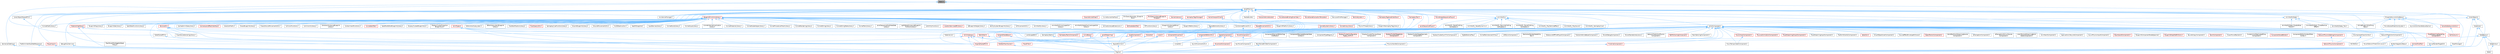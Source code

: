 digraph "Stack.h"
{
 // INTERACTIVE_SVG=YES
 // LATEX_PDF_SIZE
  bgcolor="transparent";
  edge [fontname=Helvetica,fontsize=10,labelfontname=Helvetica,labelfontsize=10];
  node [fontname=Helvetica,fontsize=10,shape=box,height=0.2,width=0.4];
  Node1 [id="Node000001",label="Stack.h",height=0.2,width=0.4,color="gray40", fillcolor="grey60", style="filled", fontcolor="black",tooltip=" "];
  Node1 -> Node2 [id="edge1_Node000001_Node000002",dir="back",color="steelblue1",style="solid",tooltip=" "];
  Node2 [id="Node000002",label="CoreUObject.h",height=0.2,width=0.4,color="grey40", fillcolor="white", style="filled",URL="$d0/ded/CoreUObject_8h.html",tooltip=" "];
  Node2 -> Node3 [id="edge2_Node000002_Node000003",dir="back",color="steelblue1",style="solid",tooltip=" "];
  Node3 [id="Node000003",label="Engine.h",height=0.2,width=0.4,color="grey40", fillcolor="white", style="filled",URL="$d1/d34/Public_2Engine_8h.html",tooltip=" "];
  Node2 -> Node4 [id="edge3_Node000002_Node000004",dir="back",color="steelblue1",style="solid",tooltip=" "];
  Node4 [id="Node000004",label="EngineMinimal.h",height=0.2,width=0.4,color="grey40", fillcolor="white", style="filled",URL="$d0/d2c/EngineMinimal_8h.html",tooltip=" "];
  Node4 -> Node3 [id="edge4_Node000004_Node000003",dir="back",color="steelblue1",style="solid",tooltip=" "];
  Node2 -> Node5 [id="edge5_Node000002_Node000005",dir="back",color="steelblue1",style="solid",tooltip=" "];
  Node5 [id="Node000005",label="SlateBasics.h",height=0.2,width=0.4,color="grey40", fillcolor="white", style="filled",URL="$da/d2f/SlateBasics_8h.html",tooltip=" "];
  Node5 -> Node3 [id="edge6_Node000005_Node000003",dir="back",color="steelblue1",style="solid",tooltip=" "];
  Node5 -> Node6 [id="edge7_Node000005_Node000006",dir="back",color="steelblue1",style="solid",tooltip=" "];
  Node6 [id="Node000006",label="Slate.h",height=0.2,width=0.4,color="grey40", fillcolor="white", style="filled",URL="$d2/dc0/Slate_8h.html",tooltip=" "];
  Node5 -> Node7 [id="edge8_Node000005_Node000007",dir="back",color="steelblue1",style="solid",tooltip=" "];
  Node7 [id="Node000007",label="SlateExtras.h",height=0.2,width=0.4,color="grey40", fillcolor="white", style="filled",URL="$d8/dec/SlateExtras_8h.html",tooltip=" "];
  Node7 -> Node6 [id="edge9_Node000007_Node000006",dir="back",color="steelblue1",style="solid",tooltip=" "];
  Node5 -> Node8 [id="edge10_Node000005_Node000008",dir="back",color="steelblue1",style="solid",tooltip=" "];
  Node8 [id="Node000008",label="UnrealEd.h",height=0.2,width=0.4,color="grey40", fillcolor="white", style="filled",URL="$d2/d5f/UnrealEd_8h.html",tooltip=" "];
  Node2 -> Node9 [id="edge11_Node000002_Node000009",dir="back",color="steelblue1",style="solid",tooltip=" "];
  Node9 [id="Node000009",label="SlateCore.h",height=0.2,width=0.4,color="grey40", fillcolor="white", style="filled",URL="$dc/d03/SlateCore_8h.html",tooltip=" "];
  Node9 -> Node3 [id="edge12_Node000009_Node000003",dir="back",color="steelblue1",style="solid",tooltip=" "];
  Node9 -> Node5 [id="edge13_Node000009_Node000005",dir="back",color="steelblue1",style="solid",tooltip=" "];
  Node1 -> Node10 [id="edge14_Node000001_Node000010",dir="back",color="steelblue1",style="solid",tooltip=" "];
  Node10 [id="Node000010",label="CoreUObjectSharedPCH.h",height=0.2,width=0.4,color="grey40", fillcolor="white", style="filled",URL="$de/d2f/CoreUObjectSharedPCH_8h.html",tooltip=" "];
  Node10 -> Node11 [id="edge15_Node000010_Node000011",dir="back",color="steelblue1",style="solid",tooltip=" "];
  Node11 [id="Node000011",label="SlateSharedPCH.h",height=0.2,width=0.4,color="grey40", fillcolor="white", style="filled",URL="$d1/dfc/SlateSharedPCH_8h.html",tooltip=" "];
  Node11 -> Node12 [id="edge16_Node000011_Node000012",dir="back",color="steelblue1",style="solid",tooltip=" "];
  Node12 [id="Node000012",label="EngineSharedPCH.h",height=0.2,width=0.4,color="red", fillcolor="#FFF0F0", style="filled",URL="$dc/dbb/EngineSharedPCH_8h.html",tooltip=" "];
  Node1 -> Node14 [id="edge17_Node000001_Node000014",dir="back",color="steelblue1",style="solid",tooltip=" "];
  Node14 [id="Node000014",label="KismetMathLibrary.h",height=0.2,width=0.4,color="grey40", fillcolor="white", style="filled",URL="$d9/d07/KismetMathLibrary_8h.html",tooltip=" "];
  Node1 -> Node15 [id="edge18_Node000001_Node000015",dir="back",color="steelblue1",style="solid",tooltip=" "];
  Node15 [id="Node000015",label="ScriptMacros.h",height=0.2,width=0.4,color="grey40", fillcolor="white", style="filled",URL="$d9/d99/ScriptMacros_8h.html",tooltip=" "];
  Node15 -> Node16 [id="edge19_Node000015_Node000016",dir="back",color="steelblue1",style="solid",tooltip=" "];
  Node16 [id="Node000016",label="ActorComponent.h",height=0.2,width=0.4,color="grey40", fillcolor="white", style="filled",URL="$da/db1/ActorComponent_8h.html",tooltip=" "];
  Node16 -> Node17 [id="edge20_Node000016_Node000017",dir="back",color="steelblue1",style="solid",tooltip=" "];
  Node17 [id="Node000017",label="AIPerceptionComponent.h",height=0.2,width=0.4,color="grey40", fillcolor="white", style="filled",URL="$d6/d0a/AIPerceptionComponent_8h.html",tooltip=" "];
  Node16 -> Node18 [id="edge21_Node000016_Node000018",dir="back",color="steelblue1",style="solid",tooltip=" "];
  Node18 [id="Node000018",label="AIPerceptionStimuliSource\lComponent.h",height=0.2,width=0.4,color="grey40", fillcolor="white", style="filled",URL="$df/da3/AIPerceptionStimuliSourceComponent_8h.html",tooltip=" "];
  Node16 -> Node19 [id="edge22_Node000016_Node000019",dir="back",color="steelblue1",style="solid",tooltip=" "];
  Node19 [id="Node000019",label="ActorTextureStreamingBuild\lDataComponent.h",height=0.2,width=0.4,color="grey40", fillcolor="white", style="filled",URL="$d2/d6d/ActorTextureStreamingBuildDataComponent_8h.html",tooltip=" "];
  Node16 -> Node20 [id="edge23_Node000016_Node000020",dir="back",color="steelblue1",style="solid",tooltip=" "];
  Node20 [id="Node000020",label="AnimNextComponent.h",height=0.2,width=0.4,color="grey40", fillcolor="white", style="filled",URL="$d2/d67/AnimNextComponent_8h.html",tooltip=" "];
  Node16 -> Node21 [id="edge24_Node000016_Node000021",dir="back",color="steelblue1",style="solid",tooltip=" "];
  Node21 [id="Node000021",label="ApplicationLifecycleComponent.h",height=0.2,width=0.4,color="grey40", fillcolor="white", style="filled",URL="$de/db6/ApplicationLifecycleComponent_8h.html",tooltip=" "];
  Node16 -> Node22 [id="edge25_Node000016_Node000022",dir="back",color="steelblue1",style="solid",tooltip=" "];
  Node22 [id="Node000022",label="AsyncPhysicsInputComponent.h",height=0.2,width=0.4,color="grey40", fillcolor="white", style="filled",URL="$da/d20/AsyncPhysicsInputComponent_8h.html",tooltip=" "];
  Node16 -> Node23 [id="edge26_Node000016_Node000023",dir="back",color="steelblue1",style="solid",tooltip=" "];
  Node23 [id="Node000023",label="BlackboardComponent.h",height=0.2,width=0.4,color="red", fillcolor="#FFF0F0", style="filled",URL="$d9/d2d/BlackboardComponent_8h.html",tooltip=" "];
  Node16 -> Node49 [id="edge27_Node000016_Node000049",dir="back",color="steelblue1",style="solid",tooltip=" "];
  Node49 [id="Node000049",label="BlueprintComponentNodeSpawner.h",height=0.2,width=0.4,color="grey40", fillcolor="white", style="filled",URL="$d2/d98/BlueprintComponentNodeSpawner_8h.html",tooltip=" "];
  Node16 -> Node50 [id="edge28_Node000016_Node000050",dir="back",color="steelblue1",style="solid",tooltip=" "];
  Node50 [id="Node000050",label="BlueprintGraphDefinitions.h",height=0.2,width=0.4,color="red", fillcolor="#FFF0F0", style="filled",URL="$d7/d5e/BlueprintGraphDefinitions_8h.html",tooltip=" "];
  Node16 -> Node52 [id="edge29_Node000016_Node000052",dir="back",color="steelblue1",style="solid",tooltip=" "];
  Node52 [id="Node000052",label="BoundsCopyComponent.h",height=0.2,width=0.4,color="grey40", fillcolor="white", style="filled",URL="$d2/d10/BoundsCopyComponent_8h.html",tooltip=" "];
  Node16 -> Node53 [id="edge30_Node000016_Node000053",dir="back",color="steelblue1",style="solid",tooltip=" "];
  Node53 [id="Node000053",label="BrainComponent.h",height=0.2,width=0.4,color="red", fillcolor="#FFF0F0", style="filled",URL="$d6/dc0/BrainComponent_8h.html",tooltip=" "];
  Node16 -> Node82 [id="edge31_Node000016_Node000082",dir="back",color="steelblue1",style="solid",tooltip=" "];
  Node82 [id="Node000082",label="ChaosMoverBackend.h",height=0.2,width=0.4,color="grey40", fillcolor="white", style="filled",URL="$de/d0f/ChaosMoverBackend_8h.html",tooltip=" "];
  Node16 -> Node83 [id="edge32_Node000016_Node000083",dir="back",color="steelblue1",style="solid",tooltip=" "];
  Node83 [id="Node000083",label="Character.h",height=0.2,width=0.4,color="red", fillcolor="#FFF0F0", style="filled",URL="$db/dc7/Character_8h.html",tooltip=" "];
  Node83 -> Node4 [id="edge33_Node000083_Node000004",dir="back",color="steelblue1",style="solid",tooltip=" "];
  Node16 -> Node86 [id="edge34_Node000016_Node000086",dir="back",color="steelblue1",style="solid",tooltip=" "];
  Node86 [id="Node000086",label="ClusterUnionReplicatedProxy\lComponent.h",height=0.2,width=0.4,color="grey40", fillcolor="white", style="filled",URL="$da/d2c/ClusterUnionReplicatedProxyComponent_8h.html",tooltip=" "];
  Node16 -> Node87 [id="edge35_Node000016_Node000087",dir="back",color="steelblue1",style="solid",tooltip=" "];
  Node87 [id="Node000087",label="ComponentAssetBroker.h",height=0.2,width=0.4,color="red", fillcolor="#FFF0F0", style="filled",URL="$da/ddd/ComponentAssetBroker_8h.html",tooltip=" "];
  Node16 -> Node89 [id="edge36_Node000016_Node000089",dir="back",color="steelblue1",style="solid",tooltip=" "];
  Node89 [id="Node000089",label="ComponentEditorContextMenu\lContex.h",height=0.2,width=0.4,color="grey40", fillcolor="white", style="filled",URL="$db/d71/ComponentEditorContextMenuContex_8h.html",tooltip=" "];
  Node16 -> Node90 [id="edge37_Node000016_Node000090",dir="back",color="steelblue1",style="solid",tooltip=" "];
  Node90 [id="Node000090",label="ComponentEditorUtils.h",height=0.2,width=0.4,color="red", fillcolor="#FFF0F0", style="filled",URL="$d0/d4b/ComponentEditorUtils_8h.html",tooltip=" "];
  Node90 -> Node8 [id="edge38_Node000090_Node000008",dir="back",color="steelblue1",style="solid",tooltip=" "];
  Node16 -> Node92 [id="edge39_Node000016_Node000092",dir="back",color="steelblue1",style="solid",tooltip=" "];
  Node92 [id="Node000092",label="ComponentElementEditorCopy\lAndPaste.h",height=0.2,width=0.4,color="grey40", fillcolor="white", style="filled",URL="$da/d37/ComponentElementEditorCopyAndPaste_8h.html",tooltip=" "];
  Node16 -> Node93 [id="edge40_Node000016_Node000093",dir="back",color="steelblue1",style="solid",tooltip=" "];
  Node93 [id="Node000093",label="ComponentRecreateRenderState\lContext.h",height=0.2,width=0.4,color="grey40", fillcolor="white", style="filled",URL="$de/dd0/ComponentRecreateRenderStateContext_8h.html",tooltip=" "];
  Node16 -> Node94 [id="edge41_Node000016_Node000094",dir="back",color="steelblue1",style="solid",tooltip=" "];
  Node94 [id="Node000094",label="ComponentTypeRegistry.h",height=0.2,width=0.4,color="grey40", fillcolor="white", style="filled",URL="$dd/d81/ComponentTypeRegistry_8h.html",tooltip=" "];
  Node16 -> Node95 [id="edge42_Node000016_Node000095",dir="back",color="steelblue1",style="solid",tooltip=" "];
  Node95 [id="Node000095",label="ComponentVisualizer.h",height=0.2,width=0.4,color="red", fillcolor="#FFF0F0", style="filled",URL="$d3/d9b/ComponentVisualizer_8h.html",tooltip=" "];
  Node95 -> Node8 [id="edge43_Node000095_Node000008",dir="back",color="steelblue1",style="solid",tooltip=" "];
  Node16 -> Node99 [id="edge44_Node000016_Node000099",dir="back",color="steelblue1",style="solid",tooltip=" "];
  Node99 [id="Node000099",label="DisplayClusterConfiguration\lTypes_ICVFX.h",height=0.2,width=0.4,color="red", fillcolor="#FFF0F0", style="filled",URL="$d3/dc4/DisplayClusterConfigurationTypes__ICVFX_8h.html",tooltip=" "];
  Node16 -> Node112 [id="edge45_Node000016_Node000112",dir="back",color="steelblue1",style="solid",tooltip=" "];
  Node112 [id="Node000112",label="DisplayClusterPreviewShare\lComponent.h",height=0.2,width=0.4,color="grey40", fillcolor="white", style="filled",URL="$d0/d2c/DisplayClusterPreviewShareComponent_8h.html",tooltip=" "];
  Node16 -> Node113 [id="edge46_Node000016_Node000113",dir="back",color="steelblue1",style="solid",tooltip=" "];
  Node113 [id="Node000113",label="DisplayClusterStageActor\lComponent.h",height=0.2,width=0.4,color="red", fillcolor="#FFF0F0", style="filled",URL="$d6/d98/DisplayClusterStageActorComponent_8h.html",tooltip=" "];
  Node16 -> Node116 [id="edge47_Node000016_Node000116",dir="back",color="steelblue1",style="solid",tooltip=" "];
  Node116 [id="Node000116",label="DisplayClusterStageGeometry\lComponent.h",height=0.2,width=0.4,color="grey40", fillcolor="white", style="filled",URL="$d2/df3/DisplayClusterStageGeometryComponent_8h.html",tooltip=" "];
  Node16 -> Node117 [id="edge48_Node000016_Node000117",dir="back",color="steelblue1",style="solid",tooltip=" "];
  Node117 [id="Node000117",label="DisplayClusterSyncTickComponent.h",height=0.2,width=0.4,color="grey40", fillcolor="white", style="filled",URL="$d5/d00/DisplayClusterSyncTickComponent_8h.html",tooltip=" "];
  Node16 -> Node118 [id="edge49_Node000016_Node000118",dir="back",color="steelblue1",style="solid",tooltip=" "];
  Node118 [id="Node000118",label="DlgReferenceTree.h",height=0.2,width=0.4,color="grey40", fillcolor="white", style="filled",URL="$db/dd3/DlgReferenceTree_8h.html",tooltip=" "];
  Node16 -> Node4 [id="edge50_Node000016_Node000004",dir="back",color="steelblue1",style="solid",tooltip=" "];
  Node16 -> Node12 [id="edge51_Node000016_Node000012",dir="back",color="steelblue1",style="solid",tooltip=" "];
  Node16 -> Node119 [id="edge52_Node000016_Node000119",dir="back",color="steelblue1",style="solid",tooltip=" "];
  Node119 [id="Node000119",label="GameplayTasksComponent.h",height=0.2,width=0.4,color="red", fillcolor="#FFF0F0", style="filled",URL="$d6/d36/GameplayTasksComponent_8h.html",tooltip=" "];
  Node16 -> Node121 [id="edge53_Node000016_Node000121",dir="back",color="steelblue1",style="solid",tooltip=" "];
  Node121 [id="Node000121",label="InputComponent.h",height=0.2,width=0.4,color="red", fillcolor="#FFF0F0", style="filled",URL="$d4/de7/InputComponent_8h.html",tooltip=" "];
  Node121 -> Node4 [id="edge54_Node000121_Node000004",dir="back",color="steelblue1",style="solid",tooltip=" "];
  Node121 -> Node12 [id="edge55_Node000121_Node000012",dir="back",color="steelblue1",style="solid",tooltip=" "];
  Node16 -> Node125 [id="edge56_Node000016_Node000125",dir="back",color="steelblue1",style="solid",tooltip=" "];
  Node125 [id="Node000125",label="KismetReinstanceUtilities.h",height=0.2,width=0.4,color="grey40", fillcolor="white", style="filled",URL="$d4/dae/KismetReinstanceUtilities_8h.html",tooltip=" "];
  Node16 -> Node126 [id="edge57_Node000016_Node000126",dir="back",color="steelblue1",style="solid",tooltip=" "];
  Node126 [id="Node000126",label="LODSyncComponent.h",height=0.2,width=0.4,color="grey40", fillcolor="white", style="filled",URL="$d0/dbf/LODSyncComponent_8h.html",tooltip=" "];
  Node16 -> Node127 [id="edge58_Node000016_Node000127",dir="back",color="steelblue1",style="solid",tooltip=" "];
  Node127 [id="Node000127",label="LandscapeEdit.h",height=0.2,width=0.4,color="grey40", fillcolor="white", style="filled",URL="$df/d61/LandscapeEdit_8h.html",tooltip=" "];
  Node16 -> Node128 [id="edge59_Node000016_Node000128",dir="back",color="steelblue1",style="solid",tooltip=" "];
  Node128 [id="Node000128",label="Level.h",height=0.2,width=0.4,color="red", fillcolor="#FFF0F0", style="filled",URL="$d9/da2/Level_8h.html",tooltip=" "];
  Node128 -> Node3 [id="edge60_Node000128_Node000003",dir="back",color="steelblue1",style="solid",tooltip=" "];
  Node128 -> Node12 [id="edge61_Node000128_Node000012",dir="back",color="steelblue1",style="solid",tooltip=" "];
  Node16 -> Node382 [id="edge62_Node000016_Node000382",dir="back",color="steelblue1",style="solid",tooltip=" "];
  Node382 [id="Node000382",label="MarkActorRenderStateDirty\lTask.h",height=0.2,width=0.4,color="grey40", fillcolor="white", style="filled",URL="$d0/d61/MarkActorRenderStateDirtyTask_8h.html",tooltip=" "];
  Node16 -> Node383 [id="edge63_Node000016_Node000383",dir="back",color="steelblue1",style="solid",tooltip=" "];
  Node383 [id="Node000383",label="MaterialList.h",height=0.2,width=0.4,color="grey40", fillcolor="white", style="filled",URL="$df/d0c/MaterialList_8h.html",tooltip=" "];
  Node16 -> Node384 [id="edge64_Node000016_Node000384",dir="back",color="steelblue1",style="solid",tooltip=" "];
  Node384 [id="Node000384",label="MetasoundOfflinePlayerComponent.h",height=0.2,width=0.4,color="grey40", fillcolor="white", style="filled",URL="$d8/d8f/MetasoundOfflinePlayerComponent_8h.html",tooltip=" "];
  Node16 -> Node385 [id="edge65_Node000016_Node000385",dir="back",color="steelblue1",style="solid",tooltip=" "];
  Node385 [id="Node000385",label="ModularVehicleBaseComponent.h",height=0.2,width=0.4,color="grey40", fillcolor="white", style="filled",URL="$d3/dc7/ModularVehicleBaseComponent_8h.html",tooltip=" "];
  Node16 -> Node386 [id="edge66_Node000016_Node000386",dir="back",color="steelblue1",style="solid",tooltip=" "];
  Node386 [id="Node000386",label="MovementComponent.h",height=0.2,width=0.4,color="red", fillcolor="#FFF0F0", style="filled",URL="$dd/dc8/MovementComponent_8h.html",tooltip=" "];
  Node386 -> Node3 [id="edge67_Node000386_Node000003",dir="back",color="steelblue1",style="solid",tooltip=" "];
  Node16 -> Node413 [id="edge68_Node000016_Node000413",dir="back",color="steelblue1",style="solid",tooltip=" "];
  Node413 [id="Node000413",label="MoverComponent.h",height=0.2,width=0.4,color="red", fillcolor="#FFF0F0", style="filled",URL="$dc/d95/MoverComponent_8h.html",tooltip=" "];
  Node413 -> Node418 [id="edge69_Node000413_Node000418",dir="back",color="steelblue1",style="solid",tooltip=" "];
  Node418 [id="Node000418",label="NavMoverComponent.h",height=0.2,width=0.4,color="grey40", fillcolor="white", style="filled",URL="$df/dbc/NavMoverComponent_8h.html",tooltip=" "];
  Node16 -> Node421 [id="edge70_Node000016_Node000421",dir="back",color="steelblue1",style="solid",tooltip=" "];
  Node421 [id="Node000421",label="MoverDebugComponent.h",height=0.2,width=0.4,color="grey40", fillcolor="white", style="filled",URL="$d8/d6c/MoverDebugComponent_8h.html",tooltip=" "];
  Node16 -> Node422 [id="edge71_Node000016_Node000422",dir="back",color="steelblue1",style="solid",tooltip=" "];
  Node422 [id="Node000422",label="MoverNetworkPredictionLiaison.h",height=0.2,width=0.4,color="grey40", fillcolor="white", style="filled",URL="$d3/da4/MoverNetworkPredictionLiaison_8h.html",tooltip=" "];
  Node16 -> Node423 [id="edge72_Node000016_Node000423",dir="back",color="steelblue1",style="solid",tooltip=" "];
  Node423 [id="Node000423",label="MoverStandaloneLiaison.h",height=0.2,width=0.4,color="grey40", fillcolor="white", style="filled",URL="$dd/d84/MoverStandaloneLiaison_8h.html",tooltip=" "];
  Node16 -> Node424 [id="edge73_Node000016_Node000424",dir="back",color="steelblue1",style="solid",tooltip=" "];
  Node424 [id="Node000424",label="MusicClockComponent.h",height=0.2,width=0.4,color="red", fillcolor="#FFF0F0", style="filled",URL="$dc/dd9/MusicClockComponent_8h.html",tooltip=" "];
  Node424 -> Node426 [id="edge74_Node000424_Node000426",dir="back",color="steelblue1",style="solid",tooltip=" "];
  Node426 [id="Node000426",label="MusicTempometerComponent.h",height=0.2,width=0.4,color="grey40", fillcolor="white", style="filled",URL="$d9/ddf/MusicTempometerComponent_8h.html",tooltip=" "];
  Node16 -> Node426 [id="edge75_Node000016_Node000426",dir="back",color="steelblue1",style="solid",tooltip=" "];
  Node16 -> Node418 [id="edge76_Node000016_Node000418",dir="back",color="steelblue1",style="solid",tooltip=" "];
  Node16 -> Node401 [id="edge77_Node000016_Node000401",dir="back",color="steelblue1",style="solid",tooltip=" "];
  Node401 [id="Node000401",label="NetworkPhysicsComponent.h",height=0.2,width=0.4,color="red", fillcolor="#FFF0F0", style="filled",URL="$d5/dcb/NetworkPhysicsComponent_8h.html",tooltip=" "];
  Node16 -> Node427 [id="edge78_Node000016_Node000427",dir="back",color="steelblue1",style="solid",tooltip=" "];
  Node427 [id="Node000427",label="NetworkPhysicsSettingsComponent.h",height=0.2,width=0.4,color="red", fillcolor="#FFF0F0", style="filled",URL="$dc/dea/NetworkPhysicsSettingsComponent_8h.html",tooltip=" "];
  Node427 -> Node401 [id="edge79_Node000427_Node000401",dir="back",color="steelblue1",style="solid",tooltip=" "];
  Node16 -> Node429 [id="edge80_Node000016_Node000429",dir="back",color="steelblue1",style="solid",tooltip=" "];
  Node429 [id="Node000429",label="NetworkPredictionComponent.h",height=0.2,width=0.4,color="grey40", fillcolor="white", style="filled",URL="$d9/d97/NetworkPredictionComponent_8h.html",tooltip=" "];
  Node429 -> Node422 [id="edge81_Node000429_Node000422",dir="back",color="steelblue1",style="solid",tooltip=" "];
  Node16 -> Node430 [id="edge82_Node000016_Node000430",dir="back",color="steelblue1",style="solid",tooltip=" "];
  Node430 [id="Node000430",label="NetworkPredictionPhysics\lComponent.h",height=0.2,width=0.4,color="grey40", fillcolor="white", style="filled",URL="$d1/d6b/NetworkPredictionPhysicsComponent_8h.html",tooltip=" "];
  Node16 -> Node389 [id="edge83_Node000016_Node000389",dir="back",color="steelblue1",style="solid",tooltip=" "];
  Node389 [id="Node000389",label="PathFollowingComponent.h",height=0.2,width=0.4,color="red", fillcolor="#FFF0F0", style="filled",URL="$d5/d0b/PathFollowingComponent_8h.html",tooltip=" "];
  Node16 -> Node431 [id="edge84_Node000016_Node000431",dir="back",color="steelblue1",style="solid",tooltip=" "];
  Node431 [id="Node000431",label="PawnNoiseEmitterComponent.h",height=0.2,width=0.4,color="grey40", fillcolor="white", style="filled",URL="$de/d71/PawnNoiseEmitterComponent_8h.html",tooltip=" "];
  Node431 -> Node3 [id="edge85_Node000431_Node000003",dir="back",color="steelblue1",style="solid",tooltip=" "];
  Node16 -> Node432 [id="edge86_Node000016_Node000432",dir="back",color="steelblue1",style="solid",tooltip=" "];
  Node432 [id="Node000432",label="PawnSensingComponent.h",height=0.2,width=0.4,color="grey40", fillcolor="white", style="filled",URL="$d0/d30/PawnSensingComponent_8h.html",tooltip=" "];
  Node16 -> Node433 [id="edge87_Node000016_Node000433",dir="back",color="steelblue1",style="solid",tooltip=" "];
  Node433 [id="Node000433",label="PhysicalAnimationComponent.h",height=0.2,width=0.4,color="red", fillcolor="#FFF0F0", style="filled",URL="$de/d7f/PhysicalAnimationComponent_8h.html",tooltip=" "];
  Node16 -> Node435 [id="edge88_Node000016_Node000435",dir="back",color="steelblue1",style="solid",tooltip=" "];
  Node435 [id="Node000435",label="PhysicsHandleComponent.h",height=0.2,width=0.4,color="grey40", fillcolor="white", style="filled",URL="$d5/dd0/PhysicsHandleComponent_8h.html",tooltip=" "];
  Node435 -> Node3 [id="edge89_Node000435_Node000003",dir="back",color="steelblue1",style="solid",tooltip=" "];
  Node16 -> Node436 [id="edge90_Node000016_Node000436",dir="back",color="steelblue1",style="solid",tooltip=" "];
  Node436 [id="Node000436",label="PixelStreaming2InputComponent.h",height=0.2,width=0.4,color="red", fillcolor="#FFF0F0", style="filled",URL="$da/dda/PixelStreaming2InputComponent_8h.html",tooltip=" "];
  Node16 -> Node438 [id="edge91_Node000016_Node000438",dir="back",color="steelblue1",style="solid",tooltip=" "];
  Node438 [id="Node000438",label="PixelStreamingInputComponent.h",height=0.2,width=0.4,color="grey40", fillcolor="white", style="filled",URL="$d5/d26/PixelStreamingInputComponent_8h.html",tooltip=" "];
  Node16 -> Node439 [id="edge92_Node000016_Node000439",dir="back",color="steelblue1",style="solid",tooltip=" "];
  Node439 [id="Node000439",label="PixelStreamingSignalling\lComponent.h",height=0.2,width=0.4,color="red", fillcolor="#FFF0F0", style="filled",URL="$df/d48/PixelStreamingSignallingComponent_8h.html",tooltip=" "];
  Node16 -> Node441 [id="edge93_Node000016_Node000441",dir="back",color="steelblue1",style="solid",tooltip=" "];
  Node441 [id="Node000441",label="PlatformEventsComponent.h",height=0.2,width=0.4,color="grey40", fillcolor="white", style="filled",URL="$d7/db9/PlatformEventsComponent_8h.html",tooltip=" "];
  Node16 -> Node442 [id="edge94_Node000016_Node000442",dir="back",color="steelblue1",style="solid",tooltip=" "];
  Node442 [id="Node000442",label="SComponentClassCombo.h",height=0.2,width=0.4,color="grey40", fillcolor="white", style="filled",URL="$dc/df2/SComponentClassCombo_8h.html",tooltip=" "];
  Node442 -> Node311 [id="edge95_Node000442_Node000311",dir="back",color="steelblue1",style="solid",tooltip=" "];
  Node311 [id="Node000311",label="SSCSEditor.h",height=0.2,width=0.4,color="grey40", fillcolor="white", style="filled",URL="$d0/d2e/SSCSEditor_8h.html",tooltip=" "];
  Node16 -> Node311 [id="edge96_Node000016_Node000311",dir="back",color="steelblue1",style="solid",tooltip=" "];
  Node16 -> Node443 [id="edge97_Node000016_Node000443",dir="back",color="steelblue1",style="solid",tooltip=" "];
  Node443 [id="Node000443",label="SceneComponent.h",height=0.2,width=0.4,color="red", fillcolor="#FFF0F0", style="filled",URL="$dd/de8/SceneComponent_8h.html",tooltip=" "];
  Node443 -> Node444 [id="edge98_Node000443_Node000444",dir="back",color="steelblue1",style="solid",tooltip=" "];
  Node444 [id="Node000444",label="AsyncMovementUtils.h",height=0.2,width=0.4,color="grey40", fillcolor="white", style="filled",URL="$d4/d3a/AsyncMovementUtils_8h.html",tooltip=" "];
  Node443 -> Node4 [id="edge99_Node000443_Node000004",dir="back",color="steelblue1",style="solid",tooltip=" "];
  Node443 -> Node12 [id="edge100_Node000443_Node000012",dir="back",color="steelblue1",style="solid",tooltip=" "];
  Node443 -> Node386 [id="edge101_Node000443_Node000386",dir="back",color="steelblue1",style="solid",tooltip=" "];
  Node443 -> Node311 [id="edge102_Node000443_Node000311",dir="back",color="steelblue1",style="solid",tooltip=" "];
  Node16 -> Node1881 [id="edge103_Node000016_Node001881",dir="back",color="steelblue1",style="solid",tooltip=" "];
  Node1881 [id="Node001881",label="Selection.h",height=0.2,width=0.4,color="red", fillcolor="#FFF0F0", style="filled",URL="$d9/d60/Editor_2UnrealEd_2Public_2Selection_8h.html",tooltip=" "];
  Node16 -> Node1886 [id="edge104_Node000016_Node001886",dir="back",color="steelblue1",style="solid",tooltip=" "];
  Node1886 [id="Node001886",label="SmartObjectUserComponent.h",height=0.2,width=0.4,color="grey40", fillcolor="white", style="filled",URL="$d5/d23/SmartObjectUserComponent_8h.html",tooltip=" "];
  Node16 -> Node1887 [id="edge105_Node000016_Node001887",dir="back",color="steelblue1",style="solid",tooltip=" "];
  Node1887 [id="Node001887",label="SourceEffectEnvelopeFollower.h",height=0.2,width=0.4,color="grey40", fillcolor="white", style="filled",URL="$d9/d77/SourceEffectEnvelopeFollower_8h.html",tooltip=" "];
  Node16 -> Node1888 [id="edge106_Node000016_Node001888",dir="back",color="steelblue1",style="solid",tooltip=" "];
  Node1888 [id="Node001888",label="TimelineComponent.h",height=0.2,width=0.4,color="red", fillcolor="#FFF0F0", style="filled",URL="$d8/d17/TimelineComponent_8h.html",tooltip=" "];
  Node1888 -> Node3 [id="edge107_Node001888_Node000003",dir="back",color="steelblue1",style="solid",tooltip=" "];
  Node16 -> Node792 [id="edge108_Node000016_Node000792",dir="back",color="steelblue1",style="solid",tooltip=" "];
  Node792 [id="Node000792",label="TraceFilter.h",height=0.2,width=0.4,color="red", fillcolor="#FFF0F0", style="filled",URL="$de/dc1/TraceFilter_8h.html",tooltip=" "];
  Node16 -> Node1890 [id="edge109_Node000016_Node001890",dir="back",color="steelblue1",style="solid",tooltip=" "];
  Node1890 [id="Node001890",label="WaterTerrainComponent.h",height=0.2,width=0.4,color="red", fillcolor="#FFF0F0", style="filled",URL="$d2/dd6/WaterTerrainComponent_8h.html",tooltip=" "];
  Node16 -> Node1891 [id="edge110_Node000016_Node001891",dir="back",color="steelblue1",style="solid",tooltip=" "];
  Node1891 [id="Node001891",label="WorldPartitionStreamingSource\lComponent.h",height=0.2,width=0.4,color="grey40", fillcolor="white", style="filled",URL="$dd/d3c/WorldPartitionStreamingSourceComponent_8h.html",tooltip=" "];
  Node15 -> Node1892 [id="edge111_Node000015_Node001892",dir="back",color="steelblue1",style="solid",tooltip=" "];
  Node1892 [id="Node001892",label="AnimNotify.h",height=0.2,width=0.4,color="grey40", fillcolor="white", style="filled",URL="$d8/d9b/AnimNotify_8h.html",tooltip=" "];
  Node1892 -> Node1893 [id="edge112_Node001892_Node001893",dir="back",color="steelblue1",style="solid",tooltip=" "];
  Node1893 [id="Node001893",label="AnimInstance.h",height=0.2,width=0.4,color="red", fillcolor="#FFF0F0", style="filled",URL="$df/da0/AnimInstance_8h.html",tooltip=" "];
  Node1893 -> Node3 [id="edge113_Node001893_Node000003",dir="back",color="steelblue1",style="solid",tooltip=" "];
  Node1893 -> Node12 [id="edge114_Node001893_Node000012",dir="back",color="steelblue1",style="solid",tooltip=" "];
  Node1893 -> Node1901 [id="edge115_Node001893_Node001901",dir="back",color="steelblue1",style="solid",tooltip=" "];
  Node1901 [id="Node001901",label="PlayMoverMontageCallback\lProxy.h",height=0.2,width=0.4,color="grey40", fillcolor="white", style="filled",URL="$d5/d5a/PlayMoverMontageCallbackProxy_8h.html",tooltip=" "];
  Node1893 -> Node792 [id="edge116_Node001893_Node000792",dir="back",color="steelblue1",style="solid",tooltip=" "];
  Node1893 -> Node8 [id="edge117_Node001893_Node000008",dir="back",color="steelblue1",style="solid",tooltip=" "];
  Node1892 -> Node1023 [id="edge118_Node001892_Node001023",dir="back",color="steelblue1",style="solid",tooltip=" "];
  Node1023 [id="Node001023",label="AnimNotify_GameplayCue.h",height=0.2,width=0.4,color="grey40", fillcolor="white", style="filled",URL="$da/d48/AnimNotify__GameplayCue_8h.html",tooltip=" "];
  Node1892 -> Node1902 [id="edge119_Node001892_Node001902",dir="back",color="steelblue1",style="solid",tooltip=" "];
  Node1902 [id="Node001902",label="AnimNotify_PauseClothing\lSimulation.h",height=0.2,width=0.4,color="grey40", fillcolor="white", style="filled",URL="$db/dc5/AnimNotify__PauseClothingSimulation_8h.html",tooltip=" "];
  Node1892 -> Node1903 [id="edge120_Node001892_Node001903",dir="back",color="steelblue1",style="solid",tooltip=" "];
  Node1903 [id="Node001903",label="AnimNotify_PlayParticleEffect.h",height=0.2,width=0.4,color="grey40", fillcolor="white", style="filled",URL="$d8/d6e/AnimNotify__PlayParticleEffect_8h.html",tooltip=" "];
  Node1892 -> Node1904 [id="edge121_Node001892_Node001904",dir="back",color="steelblue1",style="solid",tooltip=" "];
  Node1904 [id="Node001904",label="AnimNotify_PlaySound.h",height=0.2,width=0.4,color="grey40", fillcolor="white", style="filled",URL="$de/dee/AnimNotify__PlaySound_8h.html",tooltip=" "];
  Node1892 -> Node1905 [id="edge122_Node001892_Node001905",dir="back",color="steelblue1",style="solid",tooltip=" "];
  Node1905 [id="Node001905",label="AnimNotify_ResetClothing\lSimulation.h",height=0.2,width=0.4,color="grey40", fillcolor="white", style="filled",URL="$d8/daa/AnimNotify__ResetClothingSimulation_8h.html",tooltip=" "];
  Node1892 -> Node1906 [id="edge123_Node001892_Node001906",dir="back",color="steelblue1",style="solid",tooltip=" "];
  Node1906 [id="Node001906",label="AnimNotify_ResetDynamics.h",height=0.2,width=0.4,color="grey40", fillcolor="white", style="filled",URL="$dd/da4/AnimNotify__ResetDynamics_8h.html",tooltip=" "];
  Node1892 -> Node1907 [id="edge124_Node001892_Node001907",dir="back",color="steelblue1",style="solid",tooltip=" "];
  Node1907 [id="Node001907",label="AnimNotify_ResumeClothing\lSimulation.h",height=0.2,width=0.4,color="grey40", fillcolor="white", style="filled",URL="$d4/def/AnimNotify__ResumeClothingSimulation_8h.html",tooltip=" "];
  Node15 -> Node1908 [id="edge125_Node000015_Node001908",dir="back",color="steelblue1",style="solid",tooltip=" "];
  Node1908 [id="Node001908",label="AnimNotifyState.h",height=0.2,width=0.4,color="grey40", fillcolor="white", style="filled",URL="$d1/db5/AnimNotifyState_8h.html",tooltip=" "];
  Node1908 -> Node1909 [id="edge126_Node001908_Node001909",dir="back",color="steelblue1",style="solid",tooltip=" "];
  Node1909 [id="Node001909",label="AnimNotifyState_DisableRoot\lMotion.h",height=0.2,width=0.4,color="grey40", fillcolor="white", style="filled",URL="$d2/d78/AnimNotifyState__DisableRootMotion_8h.html",tooltip=" "];
  Node1908 -> Node1910 [id="edge127_Node001908_Node001910",dir="back",color="steelblue1",style="solid",tooltip=" "];
  Node1910 [id="Node001910",label="AnimNotifyState_TimedParticle\lEffect.h",height=0.2,width=0.4,color="grey40", fillcolor="white", style="filled",URL="$d2/dd2/AnimNotifyState__TimedParticleEffect_8h.html",tooltip=" "];
  Node1908 -> Node1911 [id="edge128_Node001908_Node001911",dir="back",color="steelblue1",style="solid",tooltip=" "];
  Node1911 [id="Node001911",label="AnimNotifyState_Trail.h",height=0.2,width=0.4,color="grey40", fillcolor="white", style="filled",URL="$dd/d77/AnimNotifyState__Trail_8h.html",tooltip=" "];
  Node1908 -> Node1023 [id="edge129_Node001908_Node001023",dir="back",color="steelblue1",style="solid",tooltip=" "];
  Node15 -> Node1912 [id="edge130_Node000015_Node001912",dir="back",color="steelblue1",style="solid",tooltip=" "];
  Node1912 [id="Node001912",label="AvoidanceManager.h",height=0.2,width=0.4,color="grey40", fillcolor="white", style="filled",URL="$d8/de0/AvoidanceManager_8h.html",tooltip=" "];
  Node15 -> Node1913 [id="edge131_Node000015_Node001913",dir="back",color="steelblue1",style="solid",tooltip=" "];
  Node1913 [id="Node001913",label="BlueprintAsyncActionBase.h",height=0.2,width=0.4,color="grey40", fillcolor="white", style="filled",URL="$d6/dd0/BlueprintAsyncActionBase_8h.html",tooltip=" "];
  Node1913 -> Node1002 [id="edge132_Node001913_Node001002",dir="back",color="steelblue1",style="solid",tooltip=" "];
  Node1002 [id="Node001002",label="AbilityAsync.h",height=0.2,width=0.4,color="red", fillcolor="#FFF0F0", style="filled",URL="$d8/dce/AbilityAsync_8h.html",tooltip=" "];
  Node1913 -> Node1914 [id="edge133_Node001913_Node001914",dir="back",color="steelblue1",style="solid",tooltip=" "];
  Node1914 [id="Node001914",label="AsyncActionHandleSaveGame.h",height=0.2,width=0.4,color="grey40", fillcolor="white", style="filled",URL="$db/dd4/AsyncActionHandleSaveGame_8h.html",tooltip=" "];
  Node1913 -> Node1915 [id="edge134_Node001913_Node001915",dir="back",color="steelblue1",style="solid",tooltip=" "];
  Node1915 [id="Node001915",label="CancellableAsyncAction.h",height=0.2,width=0.4,color="red", fillcolor="#FFF0F0", style="filled",URL="$d6/d65/CancellableAsyncAction_8h.html",tooltip=" "];
  Node1915 -> Node1002 [id="edge135_Node001915_Node001002",dir="back",color="steelblue1",style="solid",tooltip=" "];
  Node1913 -> Node1850 [id="edge136_Node001913_Node001850",dir="back",color="steelblue1",style="solid",tooltip=" "];
  Node1850 [id="Node001850",label="MovieScenePredictionSystem.h",height=0.2,width=0.4,color="grey40", fillcolor="white", style="filled",URL="$dc/d7f/MovieScenePredictionSystem_8h.html",tooltip=" "];
  Node1913 -> Node1916 [id="edge137_Node001913_Node001916",dir="back",color="steelblue1",style="solid",tooltip=" "];
  Node1916 [id="Node001916",label="OnlineBlueprintCallProxy\lBase.h",height=0.2,width=0.4,color="grey40", fillcolor="white", style="filled",URL="$d0/d14/OnlineBlueprintCallProxyBase_8h.html",tooltip=" "];
  Node1913 -> Node439 [id="edge138_Node001913_Node000439",dir="back",color="steelblue1",style="solid",tooltip=" "];
  Node15 -> Node1917 [id="edge139_Node000015_Node001917",dir="back",color="steelblue1",style="solid",tooltip=" "];
  Node1917 [id="Node001917",label="BlueprintFunctionLibrary.h",height=0.2,width=0.4,color="red", fillcolor="#FFF0F0", style="filled",URL="$d3/d94/BlueprintFunctionLibrary_8h.html",tooltip=" "];
  Node1917 -> Node1246 [id="edge140_Node001917_Node001246",dir="back",color="steelblue1",style="solid",tooltip=" "];
  Node1246 [id="Node001246",label="AIBlueprintHelperLibrary.h",height=0.2,width=0.4,color="grey40", fillcolor="white", style="filled",URL="$dc/d00/AIBlueprintHelperLibrary_8h.html",tooltip=" "];
  Node1917 -> Node956 [id="edge141_Node001917_Node000956",dir="back",color="steelblue1",style="solid",tooltip=" "];
  Node956 [id="Node000956",label="AbilitySystemBlueprintLibrary.h",height=0.2,width=0.4,color="grey40", fillcolor="white", style="filled",URL="$d5/dd6/AbilitySystemBlueprintLibrary_8h.html",tooltip=" "];
  Node1917 -> Node1798 [id="edge142_Node001917_Node001798",dir="back",color="steelblue1",style="solid",tooltip=" "];
  Node1798 [id="Node001798",label="AirMovementUtils.h",height=0.2,width=0.4,color="grey40", fillcolor="white", style="filled",URL="$df/d55/AirMovementUtils_8h.html",tooltip=" "];
  Node1917 -> Node1918 [id="edge143_Node001917_Node001918",dir="back",color="steelblue1",style="solid",tooltip=" "];
  Node1918 [id="Node001918",label="AnimNotifyLibrary.h",height=0.2,width=0.4,color="grey40", fillcolor="white", style="filled",URL="$d0/d81/AnimNotifyLibrary_8h.html",tooltip=" "];
  Node1917 -> Node1919 [id="edge144_Node001917_Node001919",dir="back",color="steelblue1",style="solid",tooltip=" "];
  Node1919 [id="Node001919",label="AnimNotifyMirrorInspection\lLibrary.h",height=0.2,width=0.4,color="grey40", fillcolor="white", style="filled",URL="$df/ddd/AnimNotifyMirrorInspectionLibrary_8h.html",tooltip=" "];
  Node1917 -> Node1920 [id="edge145_Node001917_Node001920",dir="back",color="steelblue1",style="solid",tooltip=" "];
  Node1920 [id="Node001920",label="AnimNotifyStateMachineInspection\lLibrary.h",height=0.2,width=0.4,color="grey40", fillcolor="white", style="filled",URL="$de/de3/AnimNotifyStateMachineInspectionLibrary_8h.html",tooltip=" "];
  Node1917 -> Node1921 [id="edge146_Node001917_Node001921",dir="back",color="steelblue1",style="solid",tooltip=" "];
  Node1921 [id="Node001921",label="AnimTypes.h",height=0.2,width=0.4,color="red", fillcolor="#FFF0F0", style="filled",URL="$d5/d84/AnimTypes_8h.html",tooltip=" "];
  Node1921 -> Node1893 [id="edge147_Node001921_Node001893",dir="back",color="steelblue1",style="solid",tooltip=" "];
  Node1921 -> Node3 [id="edge148_Node001921_Node000003",dir="back",color="steelblue1",style="solid",tooltip=" "];
  Node1921 -> Node4 [id="edge149_Node001921_Node000004",dir="back",color="steelblue1",style="solid",tooltip=" "];
  Node1921 -> Node12 [id="edge150_Node001921_Node000012",dir="back",color="steelblue1",style="solid",tooltip=" "];
  Node1917 -> Node1972 [id="edge151_Node001917_Node001972",dir="back",color="steelblue1",style="solid",tooltip=" "];
  Node1972 [id="Node001972",label="AnimationAssetExtensions.h",height=0.2,width=0.4,color="grey40", fillcolor="white", style="filled",URL="$d4/d37/AnimationAssetExtensions_8h.html",tooltip=" "];
  Node1917 -> Node444 [id="edge152_Node001917_Node000444",dir="back",color="steelblue1",style="solid",tooltip=" "];
  Node1917 -> Node1974 [id="edge153_Node001917_Node001974",dir="back",color="steelblue1",style="solid",tooltip=" "];
  Node1974 [id="Node001974",label="AttributeIdentifier.h",height=0.2,width=0.4,color="red", fillcolor="#FFF0F0", style="filled",URL="$df/daa/AttributeIdentifier_8h.html",tooltip=" "];
  Node1917 -> Node2023 [id="edge154_Node001917_Node002023",dir="back",color="steelblue1",style="solid",tooltip=" "];
  Node2023 [id="Node002023",label="BTFunctionLibrary.h",height=0.2,width=0.4,color="grey40", fillcolor="white", style="filled",URL="$d5/ddd/BTFunctionLibrary_8h.html",tooltip=" "];
  Node1917 -> Node2024 [id="edge155_Node001917_Node002024",dir="back",color="steelblue1",style="solid",tooltip=" "];
  Node2024 [id="Node002024",label="BasedMovementUtils.h",height=0.2,width=0.4,color="red", fillcolor="#FFF0F0", style="filled",URL="$d8/d85/BasedMovementUtils_8h.html",tooltip=" "];
  Node2024 -> Node413 [id="edge156_Node002024_Node000413",dir="back",color="steelblue1",style="solid",tooltip=" "];
  Node1917 -> Node2025 [id="edge157_Node001917_Node002025",dir="back",color="steelblue1",style="solid",tooltip=" "];
  Node2025 [id="Node002025",label="BlueprintGameplayTagLibrary.h",height=0.2,width=0.4,color="grey40", fillcolor="white", style="filled",URL="$db/d22/BlueprintGameplayTagLibrary_8h.html",tooltip=" "];
  Node1917 -> Node2026 [id="edge158_Node001917_Node002026",dir="back",color="steelblue1",style="solid",tooltip=" "];
  Node2026 [id="Node002026",label="BlueprintInstancedStruct\lLibrary.h",height=0.2,width=0.4,color="grey40", fillcolor="white", style="filled",URL="$d6/dbb/BlueprintInstancedStructLibrary_8h.html",tooltip=" "];
  Node1917 -> Node2027 [id="edge159_Node001917_Node002027",dir="back",color="steelblue1",style="solid",tooltip=" "];
  Node2027 [id="Node002027",label="BlueprintMapLibrary.h",height=0.2,width=0.4,color="grey40", fillcolor="white", style="filled",URL="$d2/d19/BlueprintMapLibrary_8h.html",tooltip=" "];
  Node1917 -> Node2028 [id="edge160_Node001917_Node002028",dir="back",color="steelblue1",style="solid",tooltip=" "];
  Node2028 [id="Node002028",label="BlueprintPathsLibrary.h",height=0.2,width=0.4,color="grey40", fillcolor="white", style="filled",URL="$d1/db0/BlueprintPathsLibrary_8h.html",tooltip=" "];
  Node1917 -> Node2029 [id="edge161_Node001917_Node002029",dir="back",color="steelblue1",style="solid",tooltip=" "];
  Node2029 [id="Node002029",label="BlueprintPlatformLibrary.h",height=0.2,width=0.4,color="grey40", fillcolor="white", style="filled",URL="$da/d13/BlueprintPlatformLibrary_8h.html",tooltip=" "];
  Node1917 -> Node2030 [id="edge162_Node001917_Node002030",dir="back",color="steelblue1",style="solid",tooltip=" "];
  Node2030 [id="Node002030",label="BlueprintSetLibrary.h",height=0.2,width=0.4,color="grey40", fillcolor="white", style="filled",URL="$d2/d1a/BlueprintSetLibrary_8h.html",tooltip=" "];
  Node1917 -> Node1900 [id="edge163_Node001917_Node001900",dir="back",color="steelblue1",style="solid",tooltip=" "];
  Node1900 [id="Node001900",label="CachedAnimDataLibrary.h",height=0.2,width=0.4,color="grey40", fillcolor="white", style="filled",URL="$d2/dd7/CachedAnimDataLibrary_8h.html",tooltip=" "];
  Node1917 -> Node2031 [id="edge164_Node001917_Node002031",dir="back",color="steelblue1",style="solid",tooltip=" "];
  Node2031 [id="Node002031",label="CameraLensEffectInterface.h",height=0.2,width=0.4,color="red", fillcolor="#FFF0F0", style="filled",URL="$dd/dbe/CameraLensEffectInterface_8h.html",tooltip=" "];
  Node1917 -> Node2032 [id="edge165_Node001917_Node002032",dir="back",color="steelblue1",style="solid",tooltip=" "];
  Node2032 [id="Node002032",label="CelestialMaths.h",height=0.2,width=0.4,color="grey40", fillcolor="white", style="filled",URL="$d8/d15/CelestialMaths_8h.html",tooltip=" "];
  Node1917 -> Node2033 [id="edge166_Node001917_Node002033",dir="back",color="steelblue1",style="solid",tooltip=" "];
  Node2033 [id="Node002033",label="ChaosBlueprintLibrary.h",height=0.2,width=0.4,color="grey40", fillcolor="white", style="filled",URL="$db/d38/ChaosBlueprintLibrary_8h.html",tooltip=" "];
  Node1917 -> Node2034 [id="edge167_Node001917_Node002034",dir="back",color="steelblue1",style="solid",tooltip=" "];
  Node2034 [id="Node002034",label="ChaosGroundMovementUtils.h",height=0.2,width=0.4,color="grey40", fillcolor="white", style="filled",URL="$dc/dff/ChaosGroundMovementUtils_8h.html",tooltip=" "];
  Node1917 -> Node2035 [id="edge168_Node001917_Node002035",dir="back",color="steelblue1",style="solid",tooltip=" "];
  Node2035 [id="Node002035",label="CollisionFunctions.h",height=0.2,width=0.4,color="grey40", fillcolor="white", style="filled",URL="$d9/d6e/CollisionFunctions_8h.html",tooltip=" "];
  Node1917 -> Node2036 [id="edge169_Node001917_Node002036",dir="back",color="steelblue1",style="solid",tooltip=" "];
  Node2036 [id="Node002036",label="CommonUILibrary.h",height=0.2,width=0.4,color="grey40", fillcolor="white", style="filled",URL="$de/d26/CommonUILibrary_8h.html",tooltip=" "];
  Node1917 -> Node2037 [id="edge170_Node001917_Node002037",dir="back",color="steelblue1",style="solid",tooltip=" "];
  Node2037 [id="Node002037",label="ConstrainedMoveUtils.h",height=0.2,width=0.4,color="grey40", fillcolor="white", style="filled",URL="$d4/daa/ConstrainedMoveUtils_8h.html",tooltip=" "];
  Node2037 -> Node413 [id="edge171_Node002037_Node000413",dir="back",color="steelblue1",style="solid",tooltip=" "];
  Node1917 -> Node2038 [id="edge172_Node001917_Node002038",dir="back",color="steelblue1",style="solid",tooltip=" "];
  Node2038 [id="Node002038",label="ConstraintInstanceBlueprint\lLibrary.h",height=0.2,width=0.4,color="grey40", fillcolor="white", style="filled",URL="$d4/d22/ConstraintInstanceBlueprintLibrary_8h.html",tooltip=" "];
  Node1917 -> Node2039 [id="edge173_Node001917_Node002039",dir="back",color="steelblue1",style="solid",tooltip=" "];
  Node2039 [id="Node002039",label="ContainmentFunctions.h",height=0.2,width=0.4,color="grey40", fillcolor="white", style="filled",URL="$d8/d1d/ContainmentFunctions_8h.html",tooltip=" "];
  Node1917 -> Node1956 [id="edge174_Node001917_Node001956",dir="back",color="steelblue1",style="solid",tooltip=" "];
  Node1956 [id="Node001956",label="CurveIdentifier.h",height=0.2,width=0.4,color="red", fillcolor="#FFF0F0", style="filled",URL="$d7/d2c/CurveIdentifier_8h.html",tooltip=" "];
  Node1917 -> Node2040 [id="edge175_Node001917_Node002040",dir="back",color="steelblue1",style="solid",tooltip=" "];
  Node2040 [id="Node002040",label="DataTableFunctionLibrary.h",height=0.2,width=0.4,color="grey40", fillcolor="white", style="filled",URL="$d8/df7/DataTableFunctionLibrary_8h.html",tooltip=" "];
  Node1917 -> Node2041 [id="edge176_Node001917_Node002041",dir="back",color="steelblue1",style="solid",tooltip=" "];
  Node2041 [id="Node002041",label="DataflowEditorBlueprintLibrary.h",height=0.2,width=0.4,color="grey40", fillcolor="white", style="filled",URL="$d8/d30/DataflowEditorBlueprintLibrary_8h.html",tooltip=" "];
  Node1917 -> Node2042 [id="edge177_Node001917_Node002042",dir="back",color="steelblue1",style="solid",tooltip=" "];
  Node2042 [id="Node002042",label="DebugDrawService.h",height=0.2,width=0.4,color="grey40", fillcolor="white", style="filled",URL="$d3/dd2/DebugDrawService_8h.html",tooltip=" "];
  Node2042 -> Node3 [id="edge178_Node002042_Node000003",dir="back",color="steelblue1",style="solid",tooltip=" "];
  Node1917 -> Node109 [id="edge179_Node001917_Node000109",dir="back",color="steelblue1",style="solid",tooltip=" "];
  Node109 [id="Node000109",label="DisplayClusterBlueprintLib.h",height=0.2,width=0.4,color="grey40", fillcolor="white", style="filled",URL="$d9/d13/DisplayClusterBlueprintLib_8h.html",tooltip=" "];
  Node1917 -> Node2043 [id="edge180_Node001917_Node002043",dir="back",color="steelblue1",style="solid",tooltip=" "];
  Node2043 [id="Node002043",label="DisplayClusterProjection\lBlueprintLib.h",height=0.2,width=0.4,color="grey40", fillcolor="white", style="filled",URL="$d3/d09/DisplayClusterProjectionBlueprintLib_8h.html",tooltip=" "];
  Node1917 -> Node941 [id="edge181_Node001917_Node000941",dir="back",color="steelblue1",style="solid",tooltip=" "];
  Node941 [id="Node000941",label="EditorActorSubsystem.h",height=0.2,width=0.4,color="grey40", fillcolor="white", style="filled",URL="$d8/db1/EditorActorSubsystem_8h.html",tooltip=" "];
  Node1917 -> Node2044 [id="edge182_Node001917_Node002044",dir="back",color="steelblue1",style="solid",tooltip=" "];
  Node2044 [id="Node002044",label="EditorSubsystemBlueprint\lLibrary.h",height=0.2,width=0.4,color="grey40", fillcolor="white", style="filled",URL="$d7/dd4/EditorSubsystemBlueprintLibrary_8h.html",tooltip=" "];
  Node1917 -> Node3 [id="edge183_Node001917_Node000003",dir="back",color="steelblue1",style="solid",tooltip=" "];
  Node1917 -> Node2045 [id="edge184_Node001917_Node002045",dir="back",color="steelblue1",style="solid",tooltip=" "];
  Node2045 [id="Node002045",label="EngineElementsLibrary.h",height=0.2,width=0.4,color="grey40", fillcolor="white", style="filled",URL="$de/d77/EngineElementsLibrary_8h.html",tooltip=" "];
  Node2045 -> Node95 [id="edge185_Node002045_Node000095",dir="back",color="steelblue1",style="solid",tooltip=" "];
  Node1917 -> Node12 [id="edge186_Node001917_Node000012",dir="back",color="steelblue1",style="solid",tooltip=" "];
  Node1917 -> Node2046 [id="edge187_Node001917_Node002046",dir="back",color="steelblue1",style="solid",tooltip=" "];
  Node2046 [id="Node002046",label="FieldNotificationLibrary.h",height=0.2,width=0.4,color="grey40", fillcolor="white", style="filled",URL="$dd/db1/FieldNotificationLibrary_8h.html",tooltip=" "];
  Node1917 -> Node670 [id="edge188_Node001917_Node000670",dir="back",color="steelblue1",style="solid",tooltip=" "];
  Node670 [id="Node000670",label="FloorQueryUtils.h",height=0.2,width=0.4,color="red", fillcolor="#FFF0F0", style="filled",URL="$df/d2a/FloorQueryUtils_8h.html",tooltip=" "];
  Node1917 -> Node1031 [id="edge189_Node001917_Node001031",dir="back",color="steelblue1",style="solid",tooltip=" "];
  Node1031 [id="Node001031",label="GameplayCueFunctionLibrary.h",height=0.2,width=0.4,color="grey40", fillcolor="white", style="filled",URL="$db/d7d/GameplayCueFunctionLibrary_8h.html",tooltip=" "];
  Node1917 -> Node933 [id="edge190_Node001917_Node000933",dir="back",color="steelblue1",style="solid",tooltip=" "];
  Node933 [id="Node000933",label="GameplayStatics.h",height=0.2,width=0.4,color="grey40", fillcolor="white", style="filled",URL="$d9/dc8/GameplayStatics_8h.html",tooltip=" "];
  Node933 -> Node4 [id="edge191_Node000933_Node000004",dir="back",color="steelblue1",style="solid",tooltip=" "];
  Node1917 -> Node2047 [id="edge192_Node001917_Node002047",dir="back",color="steelblue1",style="solid",tooltip=" "];
  Node2047 [id="Node002047",label="GroomBlueprintLibrary.h",height=0.2,width=0.4,color="grey40", fillcolor="white", style="filled",URL="$d1/d03/GroomBlueprintLibrary_8h.html",tooltip=" "];
  Node1917 -> Node1799 [id="edge193_Node001917_Node001799",dir="back",color="steelblue1",style="solid",tooltip=" "];
  Node1799 [id="Node001799",label="GroundMovementUtils.h",height=0.2,width=0.4,color="grey40", fillcolor="white", style="filled",URL="$dd/d20/GroundMovementUtils_8h.html",tooltip=" "];
  Node1917 -> Node2048 [id="edge194_Node001917_Node002048",dir="back",color="steelblue1",style="solid",tooltip=" "];
  Node2048 [id="Node002048",label="HLODDestruction.h",height=0.2,width=0.4,color="grey40", fillcolor="white", style="filled",URL="$d0/dcb/HLODDestruction_8h.html",tooltip=" "];
  Node1917 -> Node2049 [id="edge195_Node001917_Node002049",dir="back",color="steelblue1",style="solid",tooltip=" "];
  Node2049 [id="Node002049",label="HealthSnapshot.h",height=0.2,width=0.4,color="grey40", fillcolor="white", style="filled",URL="$d7/d50/HealthSnapshot_8h.html",tooltip=" "];
  Node1917 -> Node2050 [id="edge196_Node001917_Node002050",dir="back",color="steelblue1",style="solid",tooltip=" "];
  Node2050 [id="Node002050",label="ImportanceSamplingLibrary.h",height=0.2,width=0.4,color="grey40", fillcolor="white", style="filled",URL="$d4/dd0/ImportanceSamplingLibrary_8h.html",tooltip=" "];
  Node1917 -> Node2051 [id="edge197_Node001917_Node002051",dir="back",color="steelblue1",style="solid",tooltip=" "];
  Node2051 [id="Node002051",label="InputDeviceLibrary.h",height=0.2,width=0.4,color="grey40", fillcolor="white", style="filled",URL="$df/d05/InputDeviceLibrary_8h.html",tooltip=" "];
  Node1917 -> Node2052 [id="edge198_Node001917_Node002052",dir="back",color="steelblue1",style="solid",tooltip=" "];
  Node2052 [id="Node002052",label="KismetArrayLibrary.h",height=0.2,width=0.4,color="red", fillcolor="#FFF0F0", style="filled",URL="$d0/d04/KismetArrayLibrary_8h.html",tooltip=" "];
  Node1917 -> Node2054 [id="edge199_Node001917_Node002054",dir="back",color="steelblue1",style="solid",tooltip=" "];
  Node2054 [id="Node002054",label="KismetGuidLibrary.h",height=0.2,width=0.4,color="grey40", fillcolor="white", style="filled",URL="$d0/dc4/KismetGuidLibrary_8h.html",tooltip=" "];
  Node1917 -> Node2055 [id="edge200_Node001917_Node002055",dir="back",color="steelblue1",style="solid",tooltip=" "];
  Node2055 [id="Node002055",label="KismetInputLibrary.h",height=0.2,width=0.4,color="grey40", fillcolor="white", style="filled",URL="$df/dce/KismetInputLibrary_8h.html",tooltip=" "];
  Node1917 -> Node2056 [id="edge201_Node001917_Node002056",dir="back",color="steelblue1",style="solid",tooltip=" "];
  Node2056 [id="Node002056",label="KismetInternationalization\lLibrary.h",height=0.2,width=0.4,color="grey40", fillcolor="white", style="filled",URL="$df/d17/KismetInternationalizationLibrary_8h.html",tooltip=" "];
  Node1917 -> Node2057 [id="edge202_Node001917_Node002057",dir="back",color="steelblue1",style="solid",tooltip=" "];
  Node2057 [id="Node002057",label="KismetMaterialLibrary.h",height=0.2,width=0.4,color="grey40", fillcolor="white", style="filled",URL="$dc/d1a/KismetMaterialLibrary_8h.html",tooltip=" "];
  Node1917 -> Node14 [id="edge203_Node001917_Node000014",dir="back",color="steelblue1",style="solid",tooltip=" "];
  Node1917 -> Node2058 [id="edge204_Node001917_Node002058",dir="back",color="steelblue1",style="solid",tooltip=" "];
  Node2058 [id="Node002058",label="KismetNodeHelperLibrary.h",height=0.2,width=0.4,color="grey40", fillcolor="white", style="filled",URL="$d9/d5b/KismetNodeHelperLibrary_8h.html",tooltip=" "];
  Node1917 -> Node2059 [id="edge205_Node001917_Node002059",dir="back",color="steelblue1",style="solid",tooltip=" "];
  Node2059 [id="Node002059",label="KismetProceduralMeshLibrary.h",height=0.2,width=0.4,color="grey40", fillcolor="white", style="filled",URL="$d5/d94/KismetProceduralMeshLibrary_8h.html",tooltip=" "];
  Node1917 -> Node764 [id="edge206_Node001917_Node000764",dir="back",color="steelblue1",style="solid",tooltip=" "];
  Node764 [id="Node000764",label="KismetRenderingLibrary.h",height=0.2,width=0.4,color="grey40", fillcolor="white", style="filled",URL="$dc/d9a/KismetRenderingLibrary_8h.html",tooltip=" "];
  Node1917 -> Node2060 [id="edge207_Node001917_Node002060",dir="back",color="steelblue1",style="solid",tooltip=" "];
  Node2060 [id="Node002060",label="KismetStringLibrary.h",height=0.2,width=0.4,color="grey40", fillcolor="white", style="filled",URL="$dc/d09/KismetStringLibrary_8h.html",tooltip=" "];
  Node1917 -> Node2061 [id="edge208_Node001917_Node002061",dir="back",color="steelblue1",style="solid",tooltip=" "];
  Node2061 [id="Node002061",label="KismetStringTableLibrary.h",height=0.2,width=0.4,color="grey40", fillcolor="white", style="filled",URL="$dc/dbe/KismetStringTableLibrary_8h.html",tooltip=" "];
  Node1917 -> Node2062 [id="edge209_Node001917_Node002062",dir="back",color="steelblue1",style="solid",tooltip=" "];
  Node2062 [id="Node002062",label="KismetSystemLibrary.h",height=0.2,width=0.4,color="red", fillcolor="#FFF0F0", style="filled",URL="$da/d0f/KismetSystemLibrary_8h.html",tooltip=" "];
  Node2062 -> Node933 [id="edge210_Node002062_Node000933",dir="back",color="steelblue1",style="solid",tooltip=" "];
  Node1917 -> Node2065 [id="edge211_Node001917_Node002065",dir="back",color="steelblue1",style="solid",tooltip=" "];
  Node2065 [id="Node002065",label="KismetTextLibrary.h",height=0.2,width=0.4,color="grey40", fillcolor="white", style="filled",URL="$d8/d68/KismetTextLibrary_8h.html",tooltip=" "];
  Node1917 -> Node2066 [id="edge212_Node001917_Node002066",dir="back",color="steelblue1",style="solid",tooltip=" "];
  Node2066 [id="Node002066",label="LevelSequenceShotMetaData\lLibrary.h",height=0.2,width=0.4,color="grey40", fillcolor="white", style="filled",URL="$d2/d37/LevelSequenceShotMetaDataLibrary_8h.html",tooltip=" "];
  Node1917 -> Node2067 [id="edge213_Node001917_Node002067",dir="back",color="steelblue1",style="solid",tooltip=" "];
  Node2067 [id="Node002067",label="LightWeightInstanceBlueprint\lFunctionLibrary.h",height=0.2,width=0.4,color="grey40", fillcolor="white", style="filled",URL="$da/dd7/LightWeightInstanceBlueprintFunctionLibrary_8h.html",tooltip=" "];
  Node1917 -> Node2068 [id="edge214_Node001917_Node002068",dir="back",color="steelblue1",style="solid",tooltip=" "];
  Node2068 [id="Node002068",label="ListUtilityFunctions.h",height=0.2,width=0.4,color="grey40", fillcolor="white", style="filled",URL="$da/db0/ListUtilityFunctions_8h.html",tooltip=" "];
  Node1917 -> Node2069 [id="edge215_Node001917_Node002069",dir="back",color="steelblue1",style="solid",tooltip=" "];
  Node2069 [id="Node002069",label="LocationServicesBPLibrary.h",height=0.2,width=0.4,color="red", fillcolor="#FFF0F0", style="filled",URL="$d1/d35/LocationServicesBPLibrary_8h.html",tooltip=" "];
  Node1917 -> Node639 [id="edge216_Node001917_Node000639",dir="back",color="steelblue1",style="solid",tooltip=" "];
  Node639 [id="Node000639",label="PhysicsThreadLibrary.h",height=0.2,width=0.4,color="grey40", fillcolor="white", style="filled",URL="$dd/df6/PhysicsThreadLibrary_8h.html",tooltip=" "];
  Node15 -> Node2027 [id="edge217_Node000015_Node002027",dir="back",color="steelblue1",style="solid",tooltip=" "];
  Node15 -> Node2030 [id="edge218_Node000015_Node002030",dir="back",color="steelblue1",style="solid",tooltip=" "];
  Node15 -> Node2177 [id="edge219_Node000015_Node002177",dir="back",color="steelblue1",style="solid",tooltip=" "];
  Node2177 [id="Node002177",label="CameraModifier.h",height=0.2,width=0.4,color="red", fillcolor="#FFF0F0", style="filled",URL="$d3/d61/CameraModifier_8h.html",tooltip=" "];
  Node2177 -> Node3 [id="edge220_Node002177_Node000003",dir="back",color="steelblue1",style="solid",tooltip=" "];
  Node15 -> Node2180 [id="edge221_Node000015_Node002180",dir="back",color="steelblue1",style="solid",tooltip=" "];
  Node2180 [id="Node002180",label="CameraShakeBase.h",height=0.2,width=0.4,color="red", fillcolor="#FFF0F0", style="filled",URL="$d5/d08/CameraShakeBase_8h.html",tooltip=" "];
  Node2180 -> Node3 [id="edge222_Node002180_Node000003",dir="back",color="steelblue1",style="solid",tooltip=" "];
  Node2180 -> Node12 [id="edge223_Node002180_Node000012",dir="back",color="steelblue1",style="solid",tooltip=" "];
  Node15 -> Node2188 [id="edge224_Node000015_Node002188",dir="back",color="steelblue1",style="solid",tooltip=" "];
  Node2188 [id="Node002188",label="CanvasRenderTarget2D.h",height=0.2,width=0.4,color="grey40", fillcolor="white", style="filled",URL="$d1/d2b/CanvasRenderTarget2D_8h.html",tooltip=" "];
  Node2188 -> Node3 [id="edge225_Node002188_Node000003",dir="back",color="steelblue1",style="solid",tooltip=" "];
  Node15 -> Node2189 [id="edge226_Node000015_Node002189",dir="back",color="steelblue1",style="solid",tooltip=" "];
  Node2189 [id="Node002189",label="ChaosVehicleWheel.h",height=0.2,width=0.4,color="red", fillcolor="#FFF0F0", style="filled",URL="$d6/d06/ChaosVehicleWheel_8h.html",tooltip=" "];
  Node15 -> Node2190 [id="edge227_Node000015_Node002190",dir="back",color="steelblue1",style="solid",tooltip=" "];
  Node2190 [id="Node002190",label="CheatManager.h",height=0.2,width=0.4,color="grey40", fillcolor="white", style="filled",URL="$d4/def/CheatManager_8h.html",tooltip=" "];
  Node2190 -> Node3 [id="edge228_Node002190_Node000003",dir="back",color="steelblue1",style="solid",tooltip=" "];
  Node15 -> Node2 [id="edge229_Node000015_Node000002",dir="back",color="steelblue1",style="solid",tooltip=" "];
  Node15 -> Node10 [id="edge230_Node000015_Node000010",dir="back",color="steelblue1",style="solid",tooltip=" "];
  Node15 -> Node2191 [id="edge231_Node000015_Node002191",dir="back",color="steelblue1",style="solid",tooltip=" "];
  Node2191 [id="Node002191",label="CurveBase.h",height=0.2,width=0.4,color="red", fillcolor="#FFF0F0", style="filled",URL="$d0/d66/CurveBase_8h.html",tooltip=" "];
  Node2191 -> Node3 [id="edge232_Node002191_Node000003",dir="back",color="steelblue1",style="solid",tooltip=" "];
  Node2191 -> Node12 [id="edge233_Node002191_Node000012",dir="back",color="steelblue1",style="solid",tooltip=" "];
  Node15 -> Node2226 [id="edge234_Node000015_Node002226",dir="back",color="steelblue1",style="solid",tooltip=" "];
  Node2226 [id="Node002226",label="CurveSourceInterface.h",height=0.2,width=0.4,color="grey40", fillcolor="white", style="filled",URL="$dc/dd2/CurveSourceInterface_8h.html",tooltip=" "];
  Node15 -> Node2040 [id="edge235_Node000015_Node002040",dir="back",color="steelblue1",style="solid",tooltip=" "];
  Node15 -> Node2227 [id="edge236_Node000015_Node002227",dir="back",color="steelblue1",style="solid",tooltip=" "];
  Node2227 [id="Node002227",label="EnvQueryGenerator_Blueprint\lBase.h",height=0.2,width=0.4,color="grey40", fillcolor="white", style="filled",URL="$d8/d51/EnvQueryGenerator__BlueprintBase_8h.html",tooltip=" "];
  Node15 -> Node2228 [id="edge237_Node000015_Node002228",dir="back",color="steelblue1",style="solid",tooltip=" "];
  Node2228 [id="Node002228",label="EnvQueryInstanceBlueprint\lWrapper.h",height=0.2,width=0.4,color="red", fillcolor="#FFF0F0", style="filled",URL="$db/d41/EnvQueryInstanceBlueprintWrapper_8h.html",tooltip=" "];
  Node15 -> Node2229 [id="edge238_Node000015_Node002229",dir="back",color="steelblue1",style="solid",tooltip=" "];
  Node2229 [id="Node002229",label="GameInstance.h",height=0.2,width=0.4,color="red", fillcolor="#FFF0F0", style="filled",URL="$df/d77/GameInstance_8h.html",tooltip=" "];
  Node2229 -> Node2029 [id="edge239_Node002229_Node002029",dir="back",color="steelblue1",style="solid",tooltip=" "];
  Node2229 -> Node12 [id="edge240_Node002229_Node000012",dir="back",color="steelblue1",style="solid",tooltip=" "];
  Node15 -> Node2231 [id="edge241_Node000015_Node002231",dir="back",color="steelblue1",style="solid",tooltip=" "];
  Node2231 [id="Node002231",label="GameUserSettings.h",height=0.2,width=0.4,color="grey40", fillcolor="white", style="filled",URL="$d1/d08/GameUserSettings_8h.html",tooltip=" "];
  Node2231 -> Node3 [id="edge242_Node002231_Node000003",dir="back",color="steelblue1",style="solid",tooltip=" "];
  Node15 -> Node2232 [id="edge243_Node000015_Node002232",dir="back",color="steelblue1",style="solid",tooltip=" "];
  Node2232 [id="Node002232",label="GameViewportClient.h",height=0.2,width=0.4,color="red", fillcolor="#FFF0F0", style="filled",URL="$d2/db9/GameViewportClient_8h.html",tooltip=" "];
  Node2232 -> Node12 [id="edge244_Node002232_Node000012",dir="back",color="steelblue1",style="solid",tooltip=" "];
  Node15 -> Node2236 [id="edge245_Node000015_Node002236",dir="back",color="steelblue1",style="solid",tooltip=" "];
  Node2236 [id="Node002236",label="GameplayTagAssetInterface.h",height=0.2,width=0.4,color="red", fillcolor="#FFF0F0", style="filled",URL="$de/d08/GameplayTagAssetInterface_8h.html",tooltip=" "];
  Node2236 -> Node2025 [id="edge246_Node002236_Node002025",dir="back",color="steelblue1",style="solid",tooltip=" "];
  Node15 -> Node2238 [id="edge247_Node000015_Node002238",dir="back",color="steelblue1",style="solid",tooltip=" "];
  Node2238 [id="Node002238",label="GameplayTagsManager.h",height=0.2,width=0.4,color="red", fillcolor="#FFF0F0", style="filled",URL="$d5/dc9/GameplayTagsManager_8h.html",tooltip=" "];
  Node15 -> Node2247 [id="edge248_Node000015_Node002247",dir="back",color="steelblue1",style="solid",tooltip=" "];
  Node2247 [id="Node002247",label="GameplayTask.h",height=0.2,width=0.4,color="red", fillcolor="#FFF0F0", style="filled",URL="$d3/d22/GameplayTask_8h.html",tooltip=" "];
  Node2247 -> Node119 [id="edge249_Node002247_Node000119",dir="back",color="steelblue1",style="solid",tooltip=" "];
  Node15 -> Node2052 [id="edge250_Node000015_Node002052",dir="back",color="steelblue1",style="solid",tooltip=" "];
  Node15 -> Node14 [id="edge251_Node000015_Node000014",dir="back",color="steelblue1",style="solid",tooltip=" "];
  Node15 -> Node2062 [id="edge252_Node000015_Node002062",dir="back",color="steelblue1",style="solid",tooltip=" "];
  Node15 -> Node1615 [id="edge253_Node000015_Node001615",dir="back",color="steelblue1",style="solid",tooltip=" "];
  Node1615 [id="Node001615",label="LevelSequencePlayer.h",height=0.2,width=0.4,color="red", fillcolor="#FFF0F0", style="filled",URL="$d0/d5e/LevelSequencePlayer_8h.html",tooltip=" "];
  Node15 -> Node2254 [id="edge254_Node000015_Node002254",dir="back",color="steelblue1",style="solid",tooltip=" "];
  Node2254 [id="Node002254",label="LevelStreaming.h",height=0.2,width=0.4,color="red", fillcolor="#FFF0F0", style="filled",URL="$db/d04/LevelStreaming_8h.html",tooltip=" "];
  Node2254 -> Node3 [id="edge255_Node002254_Node000003",dir="back",color="steelblue1",style="solid",tooltip=" "];
  Node2254 -> Node12 [id="edge256_Node002254_Node000012",dir="back",color="steelblue1",style="solid",tooltip=" "];
  Node15 -> Node2258 [id="edge257_Node000015_Node002258",dir="back",color="steelblue1",style="solid",tooltip=" "];
  Node2258 [id="Node002258",label="MaterialInterface.h",height=0.2,width=0.4,color="red", fillcolor="#FFF0F0", style="filled",URL="$de/daa/MaterialInterface_8h.html",tooltip=" "];
  Node2258 -> Node3 [id="edge258_Node002258_Node000003",dir="back",color="steelblue1",style="solid",tooltip=" "];
  Node2258 -> Node12 [id="edge259_Node002258_Node000012",dir="back",color="steelblue1",style="solid",tooltip=" "];
  Node2258 -> Node383 [id="edge260_Node002258_Node000383",dir="back",color="steelblue1",style="solid",tooltip=" "];
  Node15 -> Node2309 [id="edge261_Node000015_Node002309",dir="back",color="steelblue1",style="solid",tooltip=" "];
  Node2309 [id="Node002309",label="MediaBundle.h",height=0.2,width=0.4,color="grey40", fillcolor="white", style="filled",URL="$dc/ddd/MediaBundle_8h.html",tooltip=" "];
  Node15 -> Node2310 [id="edge262_Node000015_Node002310",dir="back",color="steelblue1",style="solid",tooltip=" "];
  Node2310 [id="Node002310",label="ModularVehicleSocket.h",height=0.2,width=0.4,color="red", fillcolor="#FFF0F0", style="filled",URL="$db/dfd/ModularVehicleSocket_8h.html",tooltip=" "];
  Node15 -> Node2120 [id="edge263_Node000015_Node002120",dir="back",color="steelblue1",style="solid",tooltip=" "];
  Node2120 [id="Node002120",label="MovieSceneBindingOverrides.h",height=0.2,width=0.4,color="red", fillcolor="#FFF0F0", style="filled",URL="$d4/d8c/MovieSceneBindingOverrides_8h.html",tooltip=" "];
  Node15 -> Node1724 [id="edge264_Node000015_Node001724",dir="back",color="steelblue1",style="solid",tooltip=" "];
  Node1724 [id="Node001724",label="MovieSceneEvaluationTemplate.h",height=0.2,width=0.4,color="red", fillcolor="#FFF0F0", style="filled",URL="$d9/d34/MovieSceneEvaluationTemplate_8h.html",tooltip=" "];
  Node15 -> Node2121 [id="edge265_Node000015_Node002121",dir="back",color="steelblue1",style="solid",tooltip=" "];
  Node2121 [id="Node002121",label="MovieSceneSequencePlayer.h",height=0.2,width=0.4,color="red", fillcolor="#FFF0F0", style="filled",URL="$d3/d08/MovieSceneSequencePlayer_8h.html",tooltip=" "];
  Node2121 -> Node1615 [id="edge266_Node002121_Node001615",dir="back",color="steelblue1",style="solid",tooltip=" "];
  Node15 -> Node2311 [id="edge267_Node000015_Node002311",dir="back",color="steelblue1",style="solid",tooltip=" "];
  Node2311 [id="Node002311",label="NavLocalGridManager.h",height=0.2,width=0.4,color="grey40", fillcolor="white", style="filled",URL="$d2/de0/NavLocalGridManager_8h.html",tooltip=" "];
  Node15 -> Node1916 [id="edge268_Node000015_Node001916",dir="back",color="steelblue1",style="solid",tooltip=" "];
  Node15 -> Node2312 [id="edge269_Node000015_Node002312",dir="back",color="steelblue1",style="solid",tooltip=" "];
  Node2312 [id="Node002312",label="ParticleSystem.h",height=0.2,width=0.4,color="red", fillcolor="#FFF0F0", style="filled",URL="$d7/d33/ParticleSystem_8h.html",tooltip=" "];
  Node15 -> Node639 [id="edge270_Node000015_Node000639",dir="back",color="steelblue1",style="solid",tooltip=" "];
  Node15 -> Node2313 [id="edge271_Node000015_Node002313",dir="back",color="steelblue1",style="solid",tooltip=" "];
  Node2313 [id="Node002313",label="PlatformInterfaceWebResponse.h",height=0.2,width=0.4,color="grey40", fillcolor="white", style="filled",URL="$d5/d3f/PlatformInterfaceWebResponse_8h.html",tooltip=" "];
  Node2313 -> Node3 [id="edge272_Node002313_Node000003",dir="back",color="steelblue1",style="solid",tooltip=" "];
  Node15 -> Node1901 [id="edge273_Node000015_Node001901",dir="back",color="steelblue1",style="solid",tooltip=" "];
  Node15 -> Node2314 [id="edge274_Node000015_Node002314",dir="back",color="steelblue1",style="solid",tooltip=" "];
  Node2314 [id="Node002314",label="PlayerInput.h",height=0.2,width=0.4,color="red", fillcolor="#FFF0F0", style="filled",URL="$d0/d03/PlayerInput_8h.html",tooltip=" "];
  Node2314 -> Node3 [id="edge275_Node002314_Node000003",dir="back",color="steelblue1",style="solid",tooltip=" "];
  Node15 -> Node2315 [id="edge276_Node000015_Node002315",dir="back",color="steelblue1",style="solid",tooltip=" "];
  Node2315 [id="Node002315",label="SkeletalMeshSocket.h",height=0.2,width=0.4,color="red", fillcolor="#FFF0F0", style="filled",URL="$d4/def/SkeletalMeshSocket_8h.html",tooltip=" "];
  Node2315 -> Node3 [id="edge277_Node002315_Node000003",dir="back",color="steelblue1",style="solid",tooltip=" "];
  Node15 -> Node2316 [id="edge278_Node000015_Node002316",dir="back",color="steelblue1",style="solid",tooltip=" "];
  Node2316 [id="Node002316",label="StaticMesh.h",height=0.2,width=0.4,color="red", fillcolor="#FFF0F0", style="filled",URL="$dc/d8f/StaticMesh_8h.html",tooltip=" "];
  Node2316 -> Node4 [id="edge279_Node002316_Node000004",dir="back",color="steelblue1",style="solid",tooltip=" "];
  Node2316 -> Node12 [id="edge280_Node002316_Node000012",dir="back",color="steelblue1",style="solid",tooltip=" "];
  Node15 -> Node2325 [id="edge281_Node000015_Node002325",dir="back",color="steelblue1",style="solid",tooltip=" "];
  Node2325 [id="Node002325",label="Texture2D.h",height=0.2,width=0.4,color="red", fillcolor="#FFF0F0", style="filled",URL="$d5/d6f/Texture2D_8h.html",tooltip=" "];
  Node2325 -> Node4 [id="edge282_Node002325_Node000004",dir="back",color="steelblue1",style="solid",tooltip=" "];
  Node2325 -> Node12 [id="edge283_Node002325_Node000012",dir="back",color="steelblue1",style="solid",tooltip=" "];
  Node2325 -> Node2050 [id="edge284_Node002325_Node002050",dir="back",color="steelblue1",style="solid",tooltip=" "];
  Node2325 -> Node127 [id="edge285_Node002325_Node000127",dir="back",color="steelblue1",style="solid",tooltip=" "];
  Node15 -> Node2345 [id="edge286_Node000015_Node002345",dir="back",color="steelblue1",style="solid",tooltip=" "];
  Node2345 [id="Node002345",label="TwitterIntegrationBase.h",height=0.2,width=0.4,color="grey40", fillcolor="white", style="filled",URL="$db/d22/TwitterIntegrationBase_8h.html",tooltip=" "];
  Node2345 -> Node3 [id="edge287_Node002345_Node000003",dir="back",color="steelblue1",style="solid",tooltip=" "];
}
